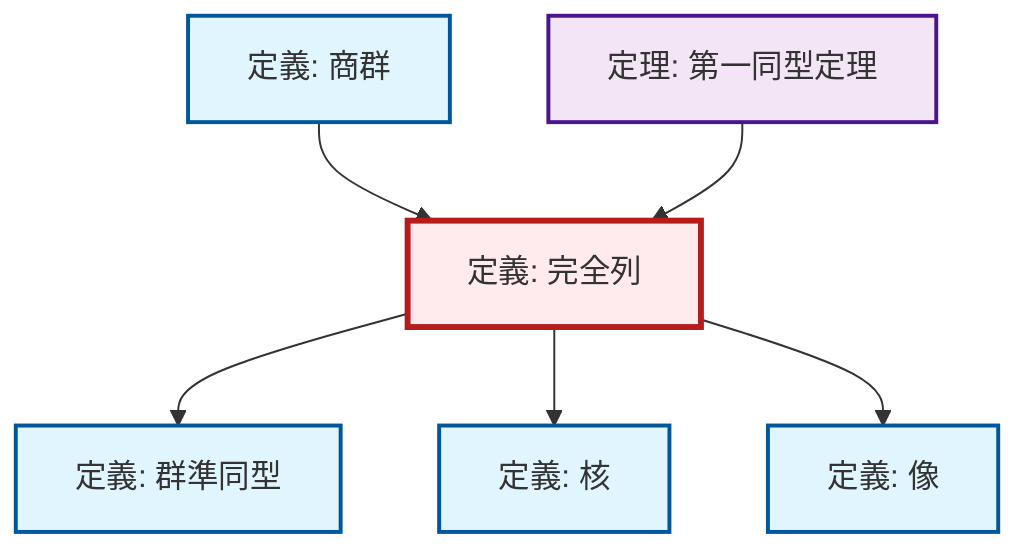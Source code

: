 graph TD
    classDef definition fill:#e1f5fe,stroke:#01579b,stroke-width:2px
    classDef theorem fill:#f3e5f5,stroke:#4a148c,stroke-width:2px
    classDef axiom fill:#fff3e0,stroke:#e65100,stroke-width:2px
    classDef example fill:#e8f5e9,stroke:#1b5e20,stroke-width:2px
    classDef current fill:#ffebee,stroke:#b71c1c,stroke-width:3px
    def-exact-sequence["定義: 完全列"]:::definition
    def-kernel["定義: 核"]:::definition
    def-image["定義: 像"]:::definition
    def-homomorphism["定義: 群準同型"]:::definition
    thm-first-isomorphism["定理: 第一同型定理"]:::theorem
    def-quotient-group["定義: 商群"]:::definition
    def-quotient-group --> def-exact-sequence
    thm-first-isomorphism --> def-exact-sequence
    def-exact-sequence --> def-homomorphism
    def-exact-sequence --> def-kernel
    def-exact-sequence --> def-image
    class def-exact-sequence current